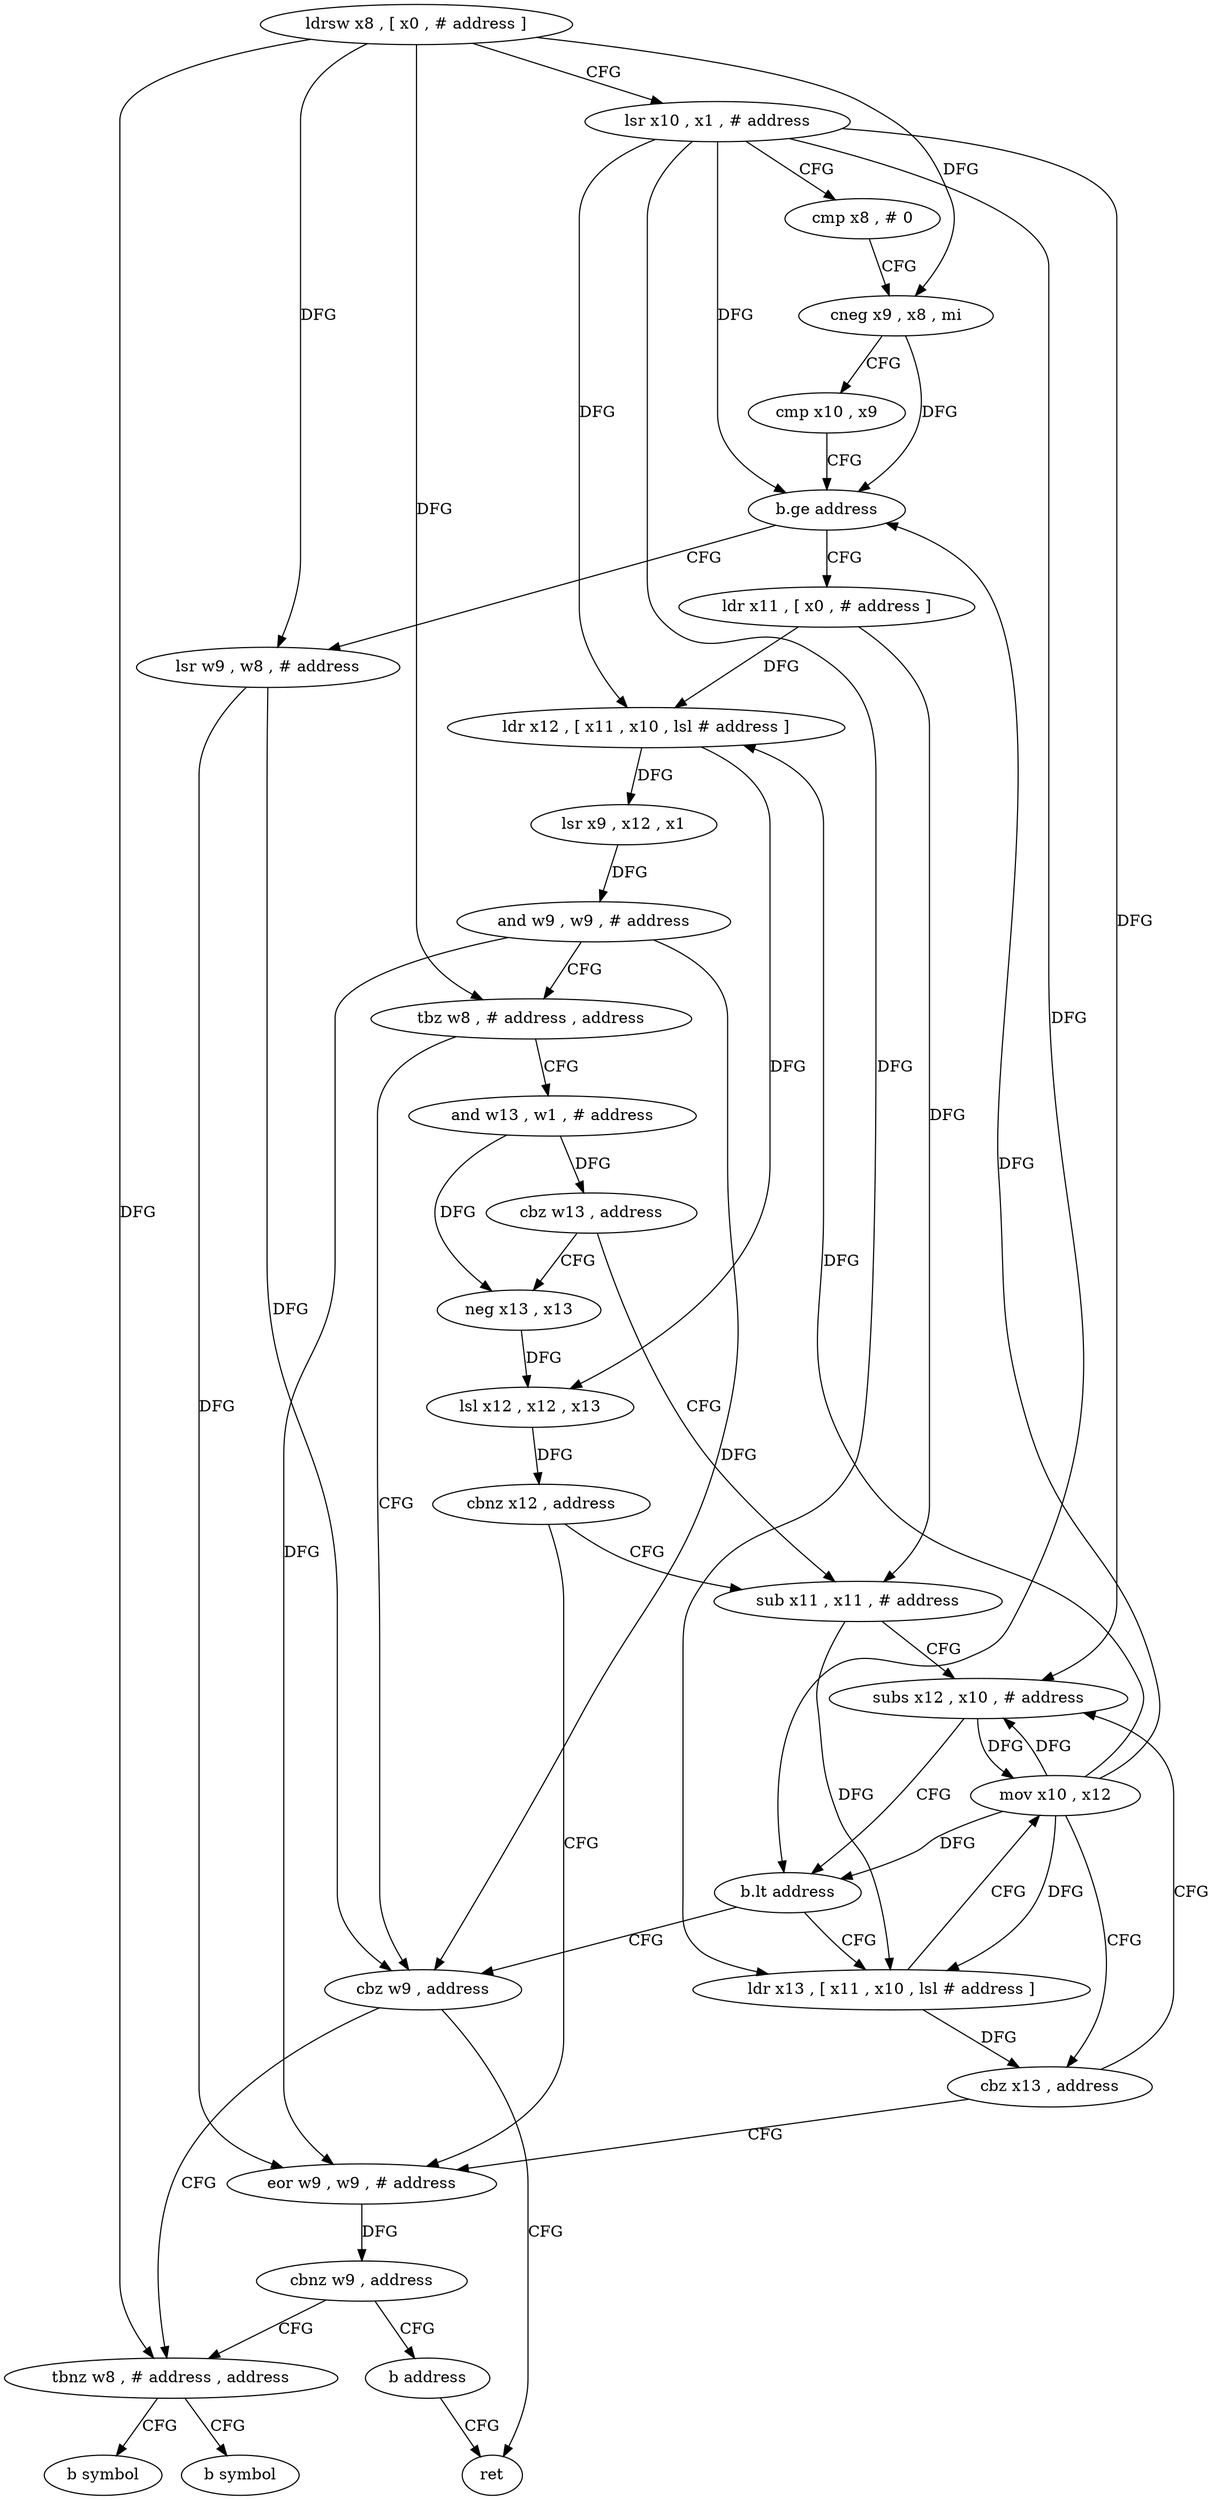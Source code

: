 digraph "func" {
"4260916" [label = "ldrsw x8 , [ x0 , # address ]" ]
"4260920" [label = "lsr x10 , x1 , # address" ]
"4260924" [label = "cmp x8 , # 0" ]
"4260928" [label = "cneg x9 , x8 , mi" ]
"4260932" [label = "cmp x10 , x9" ]
"4260936" [label = "b.ge address" ]
"4261016" [label = "lsr w9 , w8 , # address" ]
"4260940" [label = "ldr x11 , [ x0 , # address ]" ]
"4261020" [label = "cbz w9 , address" ]
"4260944" [label = "ldr x12 , [ x11 , x10 , lsl # address ]" ]
"4260948" [label = "lsr x9 , x12 , x1" ]
"4260952" [label = "and w9 , w9 , # address" ]
"4260956" [label = "tbz w8 , # address , address" ]
"4260960" [label = "and w13 , w1 , # address" ]
"4261032" [label = "ret" ]
"4261024" [label = "tbnz w8 , # address , address" ]
"4261036" [label = "b symbol" ]
"4261028" [label = "b symbol" ]
"4260964" [label = "cbz w13 , address" ]
"4260980" [label = "sub x11 , x11 , # address" ]
"4260968" [label = "neg x13 , x13" ]
"4260984" [label = "subs x12 , x10 , # address" ]
"4260972" [label = "lsl x12 , x12 , x13" ]
"4260976" [label = "cbnz x12 , address" ]
"4261004" [label = "eor w9 , w9 , # address" ]
"4260992" [label = "ldr x13 , [ x11 , x10 , lsl # address ]" ]
"4260996" [label = "mov x10 , x12" ]
"4261000" [label = "cbz x13 , address" ]
"4261008" [label = "cbnz w9 , address" ]
"4261012" [label = "b address" ]
"4260988" [label = "b.lt address" ]
"4260916" -> "4260920" [ label = "CFG" ]
"4260916" -> "4260928" [ label = "DFG" ]
"4260916" -> "4261016" [ label = "DFG" ]
"4260916" -> "4260956" [ label = "DFG" ]
"4260916" -> "4261024" [ label = "DFG" ]
"4260920" -> "4260924" [ label = "CFG" ]
"4260920" -> "4260936" [ label = "DFG" ]
"4260920" -> "4260944" [ label = "DFG" ]
"4260920" -> "4260984" [ label = "DFG" ]
"4260920" -> "4260988" [ label = "DFG" ]
"4260920" -> "4260992" [ label = "DFG" ]
"4260924" -> "4260928" [ label = "CFG" ]
"4260928" -> "4260932" [ label = "CFG" ]
"4260928" -> "4260936" [ label = "DFG" ]
"4260932" -> "4260936" [ label = "CFG" ]
"4260936" -> "4261016" [ label = "CFG" ]
"4260936" -> "4260940" [ label = "CFG" ]
"4261016" -> "4261020" [ label = "DFG" ]
"4261016" -> "4261004" [ label = "DFG" ]
"4260940" -> "4260944" [ label = "DFG" ]
"4260940" -> "4260980" [ label = "DFG" ]
"4261020" -> "4261032" [ label = "CFG" ]
"4261020" -> "4261024" [ label = "CFG" ]
"4260944" -> "4260948" [ label = "DFG" ]
"4260944" -> "4260972" [ label = "DFG" ]
"4260948" -> "4260952" [ label = "DFG" ]
"4260952" -> "4260956" [ label = "CFG" ]
"4260952" -> "4261020" [ label = "DFG" ]
"4260952" -> "4261004" [ label = "DFG" ]
"4260956" -> "4261020" [ label = "CFG" ]
"4260956" -> "4260960" [ label = "CFG" ]
"4260960" -> "4260964" [ label = "DFG" ]
"4260960" -> "4260968" [ label = "DFG" ]
"4261024" -> "4261036" [ label = "CFG" ]
"4261024" -> "4261028" [ label = "CFG" ]
"4260964" -> "4260980" [ label = "CFG" ]
"4260964" -> "4260968" [ label = "CFG" ]
"4260980" -> "4260984" [ label = "CFG" ]
"4260980" -> "4260992" [ label = "DFG" ]
"4260968" -> "4260972" [ label = "DFG" ]
"4260984" -> "4260988" [ label = "CFG" ]
"4260984" -> "4260996" [ label = "DFG" ]
"4260972" -> "4260976" [ label = "DFG" ]
"4260976" -> "4261004" [ label = "CFG" ]
"4260976" -> "4260980" [ label = "CFG" ]
"4261004" -> "4261008" [ label = "DFG" ]
"4260992" -> "4260996" [ label = "CFG" ]
"4260992" -> "4261000" [ label = "DFG" ]
"4260996" -> "4261000" [ label = "CFG" ]
"4260996" -> "4260944" [ label = "DFG" ]
"4260996" -> "4260984" [ label = "DFG" ]
"4260996" -> "4260988" [ label = "DFG" ]
"4260996" -> "4260992" [ label = "DFG" ]
"4260996" -> "4260936" [ label = "DFG" ]
"4261000" -> "4260984" [ label = "CFG" ]
"4261000" -> "4261004" [ label = "CFG" ]
"4261008" -> "4261024" [ label = "CFG" ]
"4261008" -> "4261012" [ label = "CFG" ]
"4261012" -> "4261032" [ label = "CFG" ]
"4260988" -> "4261020" [ label = "CFG" ]
"4260988" -> "4260992" [ label = "CFG" ]
}
